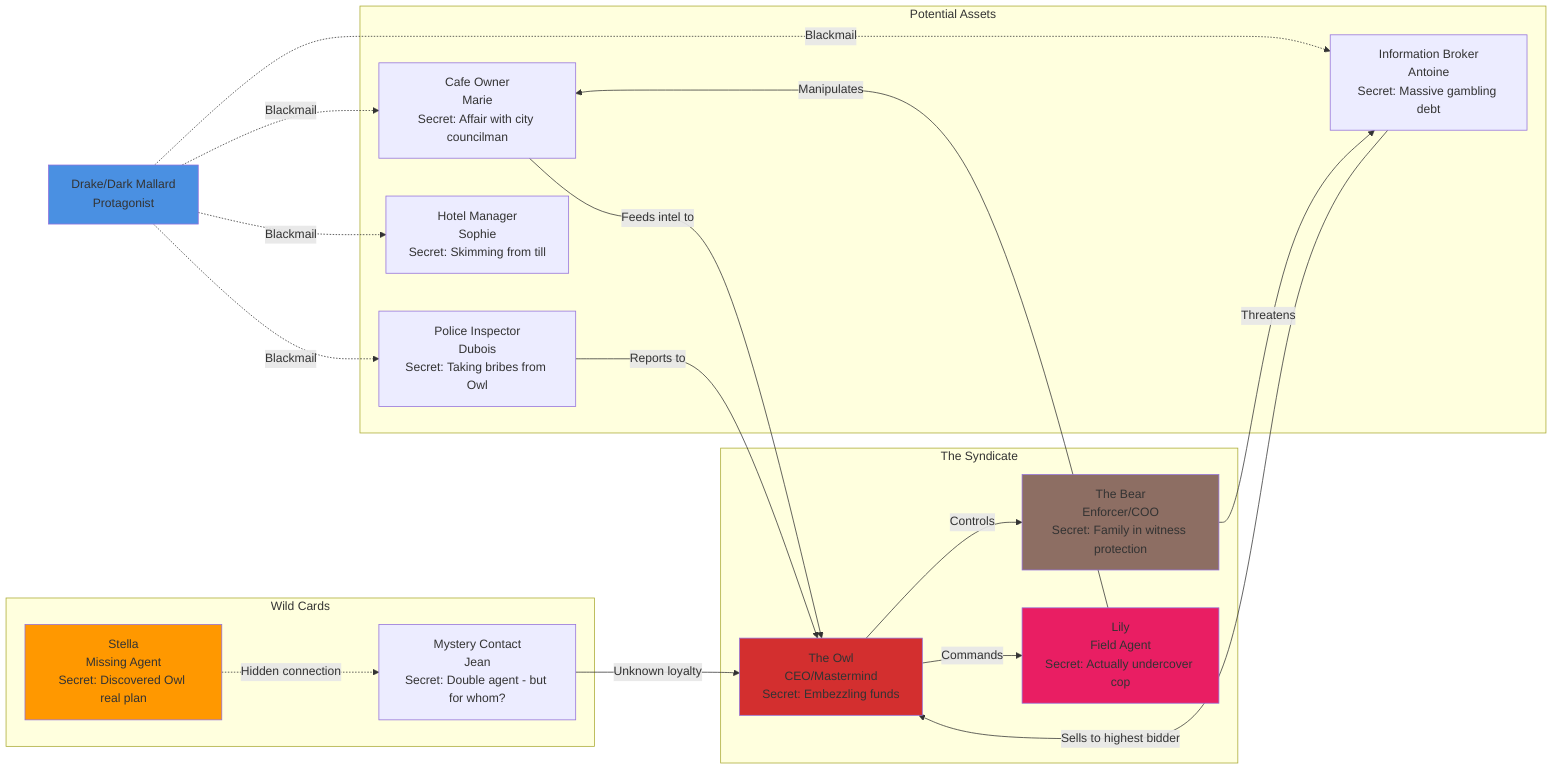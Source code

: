 graph LR
    Drake[Drake/Dark Mallard<br/>Protagonist]
    
    subgraph "The Syndicate"
        Owl[The Owl<br/>CEO/Mastermind<br/>Secret: Embezzling funds]
        Bear[The Bear<br/>Enforcer/COO<br/>Secret: Family in witness protection]
        Lily[Lily<br/>Field Agent<br/>Secret: Actually undercover cop]
    end
    
    subgraph "Potential Assets"
        Cafe[Cafe Owner<br/>Marie<br/>Secret: Affair with city councilman]
        Info[Information Broker<br/>Antoine<br/>Secret: Massive gambling debt]
        Police[Police Inspector<br/>Dubois<br/>Secret: Taking bribes from Owl]
        Hotel[Hotel Manager<br/>Sophie<br/>Secret: Skimming from till]
    end
    
    subgraph "Wild Cards"
        Stella[Stella<br/>Missing Agent<br/>Secret: Discovered Owl real plan]
        Contact[Mystery Contact<br/>Jean<br/>Secret: Double agent - but for whom?]
    end

    Drake -.->|Blackmail| Cafe
    Drake -.->|Blackmail| Info  
    Drake -.->|Blackmail| Police
    Drake -.->|Blackmail| Hotel
    
    Owl -->|Controls| Bear
    Owl -->|Commands| Lily
    
    Cafe -->|Feeds intel to| Owl
    Info -->|Sells to highest bidder| Owl
    Police -->|Reports to| Owl
    
    Bear -->|Threatens| Info
    Lily -->|Manipulates| Cafe
    
    Stella -.->|Hidden connection| Contact
    Contact -->|Unknown loyalty| Owl
    
    style Drake fill:#4a90e2
    style Owl fill:#d32f2f
    style Bear fill:#8d6e63  
    style Lily fill:#e91e63
    style Stella fill:#ff9800